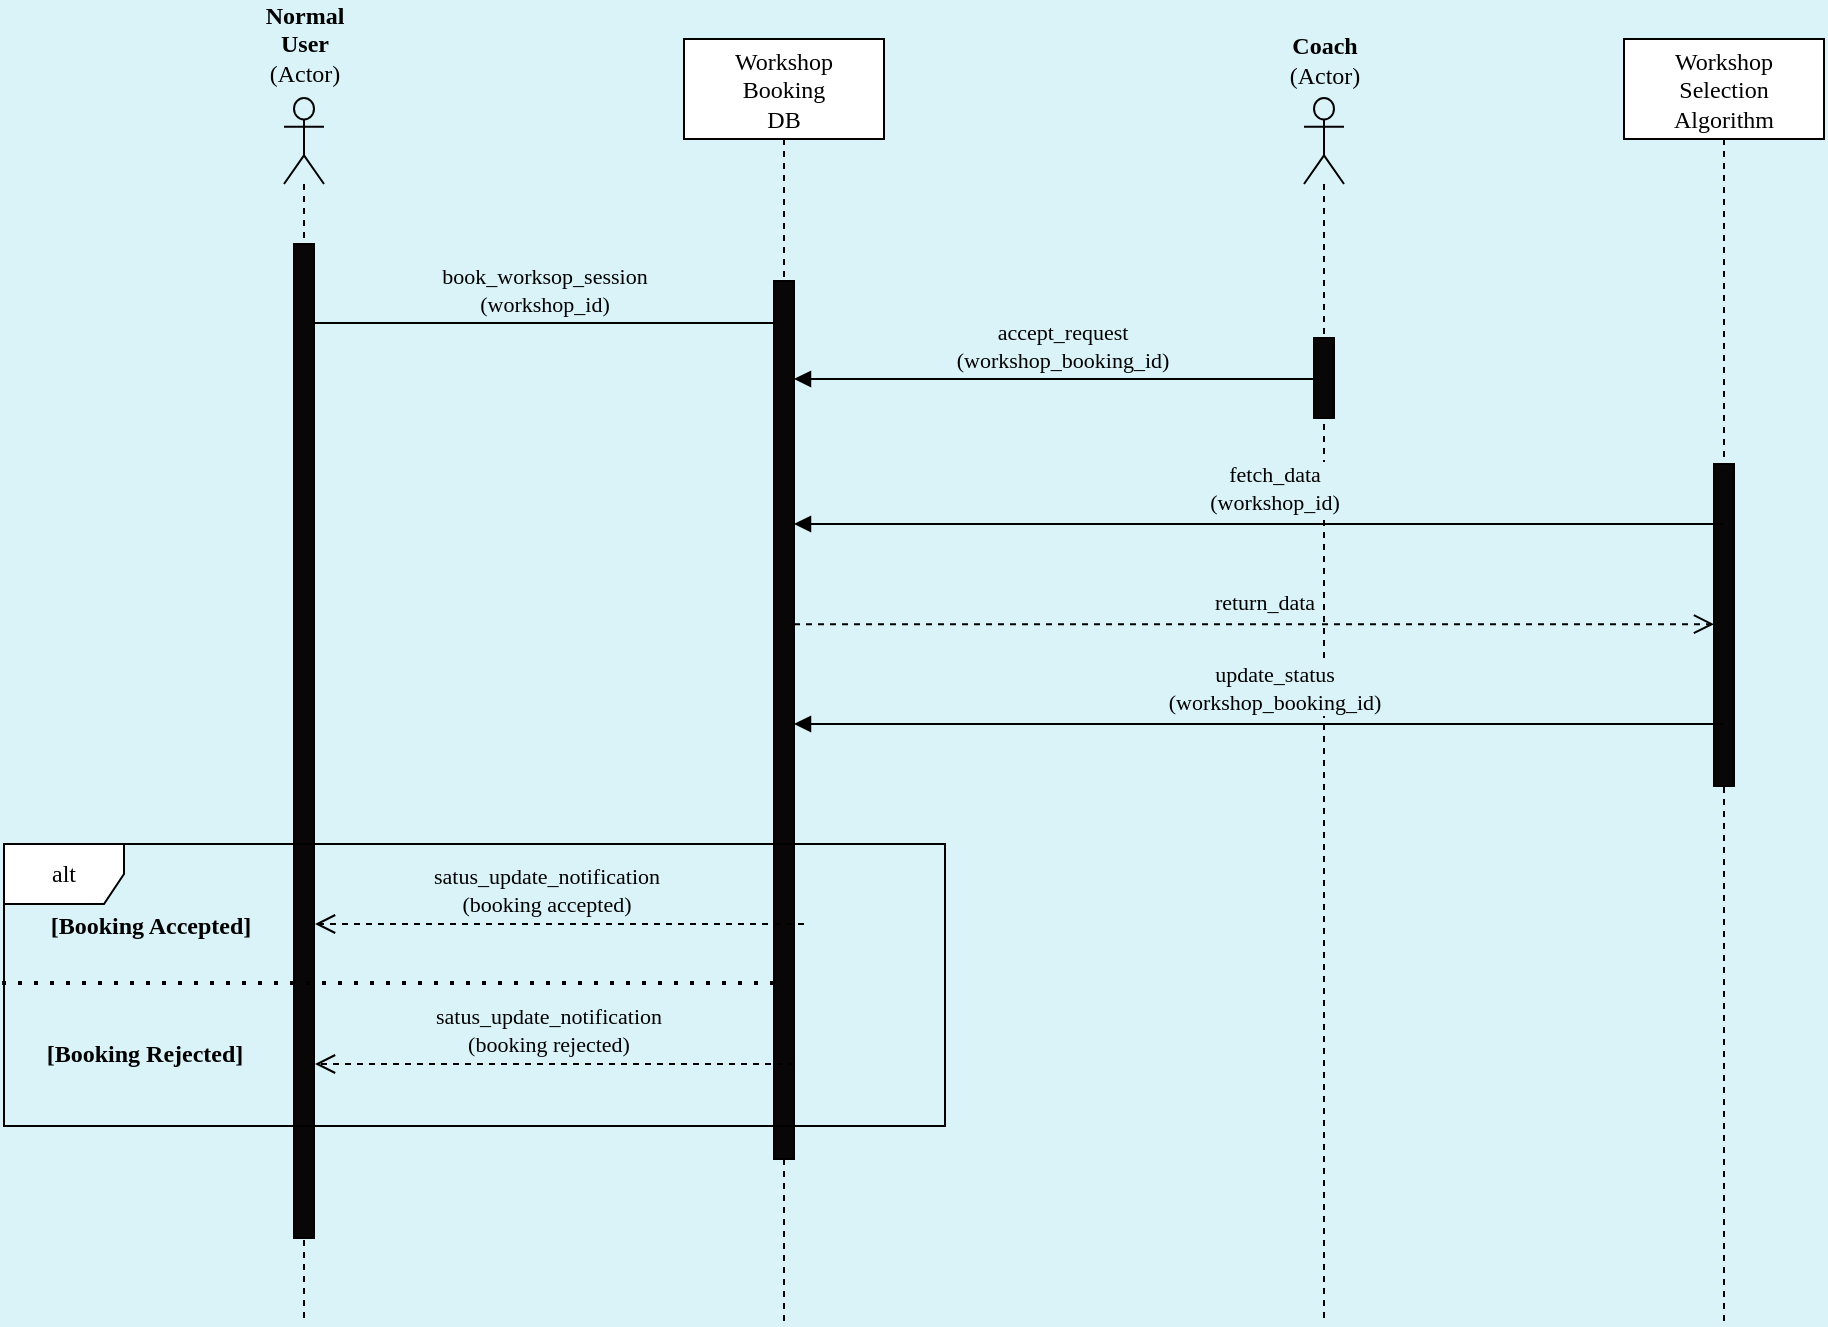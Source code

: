 <mxfile version="23.1.1" type="device">
  <diagram name="Page-1" id="p8XZxSLciv-wmF-cNKwl">
    <mxGraphModel dx="1207" dy="814" grid="1" gridSize="10" guides="1" tooltips="1" connect="1" arrows="1" fold="1" page="1" pageScale="1" pageWidth="827" pageHeight="1169" background="#D9F3F8" math="0" shadow="0">
      <root>
        <mxCell id="0" />
        <mxCell id="1" parent="0" />
        <mxCell id="bdButtcnnowy9X9QPUQ--29" value="" style="shape=umlLifeline;perimeter=lifelinePerimeter;whiteSpace=wrap;html=1;container=1;dropTarget=0;collapsible=0;recursiveResize=0;outlineConnect=0;portConstraint=eastwest;newEdgeStyle={&quot;curved&quot;:0,&quot;rounded&quot;:0};participant=umlActor;fillColor=none;size=43;" vertex="1" parent="1">
          <mxGeometry x="150" y="107" width="20" height="613" as="geometry" />
        </mxCell>
        <mxCell id="bdButtcnnowy9X9QPUQ--30" value="" style="html=1;points=[[0,0,0,0,5],[0,1,0,0,-5],[1,0,0,0,5],[1,1,0,0,-5]];perimeter=orthogonalPerimeter;outlineConnect=0;targetShapes=umlLifeline;portConstraint=eastwest;newEdgeStyle={&quot;curved&quot;:0,&quot;rounded&quot;:0};fillColor=#080606;strokeColor=#000000;" vertex="1" parent="bdButtcnnowy9X9QPUQ--29">
          <mxGeometry x="5" y="73" width="10" height="497" as="geometry" />
        </mxCell>
        <mxCell id="bdButtcnnowy9X9QPUQ--31" value="Normal&lt;br&gt;User&lt;br&gt;&lt;span style=&quot;font-weight: normal;&quot;&gt;(Actor)&lt;/span&gt;" style="text;align=center;fontStyle=1;verticalAlign=middle;spacingLeft=3;spacingRight=3;strokeColor=none;rotatable=0;points=[[0,0.5],[1,0.5]];portConstraint=eastwest;html=1;fontFamily=Poppins;fontSource=https%3A%2F%2Ffonts.googleapis.com%2Fcss%3Ffamily%3DPoppins;" vertex="1" parent="1">
          <mxGeometry x="120" y="67" width="80" height="26" as="geometry" />
        </mxCell>
        <mxCell id="bdButtcnnowy9X9QPUQ--32" value="" style="html=1;verticalAlign=bottom;endArrow=block;curved=0;rounded=0;" edge="1" parent="1">
          <mxGeometry x="-0.001" relative="1" as="geometry">
            <mxPoint x="165" y="219.5" as="sourcePoint" />
            <mxPoint x="405" y="219.5" as="targetPoint" />
            <mxPoint as="offset" />
          </mxGeometry>
        </mxCell>
        <mxCell id="bdButtcnnowy9X9QPUQ--33" value="book_worksop_session&lt;br&gt;(workshop_id)" style="edgeLabel;html=1;align=center;verticalAlign=middle;resizable=0;points=[];fontFamily=Poppins;fontSource=https%3A%2F%2Ffonts.googleapis.com%2Fcss%3Ffamily%3DPoppins;labelBackgroundColor=#D9F3F8;" vertex="1" connectable="0" parent="bdButtcnnowy9X9QPUQ--32">
          <mxGeometry x="-0.037" y="-2" relative="1" as="geometry">
            <mxPoint x="-1" y="-19" as="offset" />
          </mxGeometry>
        </mxCell>
        <mxCell id="bdButtcnnowy9X9QPUQ--34" value="&lt;font data-font-src=&quot;https://fonts.googleapis.com/css?family=Poppins&quot; face=&quot;Poppins&quot;&gt;Workshop&lt;br&gt;Booking&lt;br&gt;DB&lt;/font&gt;" style="shape=umlLifeline;perimeter=lifelinePerimeter;whiteSpace=wrap;html=1;container=1;dropTarget=0;collapsible=0;recursiveResize=0;outlineConnect=0;portConstraint=eastwest;newEdgeStyle={&quot;curved&quot;:0,&quot;rounded&quot;:0};size=50;" vertex="1" parent="1">
          <mxGeometry x="350" y="77.5" width="100" height="642.5" as="geometry" />
        </mxCell>
        <mxCell id="bdButtcnnowy9X9QPUQ--35" value="" style="html=1;points=[[0,0,0,0,5],[0,1,0,0,-5],[1,0,0,0,5],[1,1,0,0,-5]];perimeter=orthogonalPerimeter;outlineConnect=0;targetShapes=umlLifeline;portConstraint=eastwest;newEdgeStyle={&quot;curved&quot;:0,&quot;rounded&quot;:0};fillColor=#080606;strokeColor=#000000;" vertex="1" parent="bdButtcnnowy9X9QPUQ--34">
          <mxGeometry x="45" y="121" width="10" height="439" as="geometry" />
        </mxCell>
        <mxCell id="bdButtcnnowy9X9QPUQ--36" value="" style="html=1;verticalAlign=bottom;endArrow=block;curved=0;rounded=0;" edge="1" parent="1">
          <mxGeometry x="-0.001" relative="1" as="geometry">
            <mxPoint x="665" y="247.5" as="sourcePoint" />
            <mxPoint x="405" y="247.5" as="targetPoint" />
            <mxPoint as="offset" />
          </mxGeometry>
        </mxCell>
        <mxCell id="bdButtcnnowy9X9QPUQ--37" value="accept_request&lt;br&gt;(workshop_booking_id)" style="edgeLabel;html=1;align=center;verticalAlign=middle;resizable=0;points=[];fontFamily=Poppins;fontSource=https%3A%2F%2Ffonts.googleapis.com%2Fcss%3Ffamily%3DPoppins;labelBackgroundColor=#D9F3F8;" vertex="1" connectable="0" parent="bdButtcnnowy9X9QPUQ--36">
          <mxGeometry x="-0.037" y="-2" relative="1" as="geometry">
            <mxPoint x="-1" y="-15" as="offset" />
          </mxGeometry>
        </mxCell>
        <mxCell id="bdButtcnnowy9X9QPUQ--46" value="&lt;font data-font-src=&quot;https://fonts.googleapis.com/css?family=Poppins&quot; face=&quot;Poppins&quot;&gt;alt&lt;/font&gt;" style="shape=umlFrame;whiteSpace=wrap;html=1;pointerEvents=0;" vertex="1" parent="1">
          <mxGeometry x="10" y="480" width="470.5" height="141" as="geometry" />
        </mxCell>
        <mxCell id="bdButtcnnowy9X9QPUQ--48" value="" style="html=1;verticalAlign=bottom;endArrow=open;dashed=1;endSize=8;curved=0;rounded=0;" edge="1" parent="1">
          <mxGeometry relative="1" as="geometry">
            <mxPoint x="410.0" y="520" as="sourcePoint" />
            <mxPoint x="165.5" y="520" as="targetPoint" />
          </mxGeometry>
        </mxCell>
        <mxCell id="bdButtcnnowy9X9QPUQ--49" value="satus_update_notification&lt;br&gt;(booking accepted)" style="edgeLabel;html=1;align=center;verticalAlign=middle;resizable=0;points=[];fontFamily=Poppins;fontSource=https%3A%2F%2Ffonts.googleapis.com%2Fcss%3Ffamily%3DPoppins;labelBackgroundColor=#D9F3F8;" vertex="1" connectable="0" parent="bdButtcnnowy9X9QPUQ--48">
          <mxGeometry x="0.034" y="-1" relative="1" as="geometry">
            <mxPoint x="-3" y="-16" as="offset" />
          </mxGeometry>
        </mxCell>
        <mxCell id="bdButtcnnowy9X9QPUQ--50" value="" style="html=1;verticalAlign=bottom;endArrow=open;dashed=1;endSize=8;curved=0;rounded=0;" edge="1" parent="1">
          <mxGeometry relative="1" as="geometry">
            <mxPoint x="405.5" y="590" as="sourcePoint" />
            <mxPoint x="165.5" y="590" as="targetPoint" />
          </mxGeometry>
        </mxCell>
        <mxCell id="bdButtcnnowy9X9QPUQ--51" value="satus_update_notification&lt;br style=&quot;border-color: var(--border-color);&quot;&gt;(booking rejected)" style="edgeLabel;html=1;align=center;verticalAlign=middle;resizable=0;points=[];fontFamily=Poppins;fontSource=https%3A%2F%2Ffonts.googleapis.com%2Fcss%3Ffamily%3DPoppins;labelBackgroundColor=#D9F3F8;" vertex="1" connectable="0" parent="bdButtcnnowy9X9QPUQ--50">
          <mxGeometry x="0.034" y="-1" relative="1" as="geometry">
            <mxPoint y="-16" as="offset" />
          </mxGeometry>
        </mxCell>
        <mxCell id="bdButtcnnowy9X9QPUQ--52" value="[Booking Accepted]" style="text;align=center;fontStyle=1;verticalAlign=middle;spacingLeft=3;spacingRight=3;strokeColor=none;rotatable=0;points=[[0,0.5],[1,0.5]];portConstraint=eastwest;html=1;fontFamily=Poppins;fontSource=https%3A%2F%2Ffonts.googleapis.com%2Fcss%3Ffamily%3DPoppins;" vertex="1" parent="1">
          <mxGeometry x="43" y="508" width="80" height="26" as="geometry" />
        </mxCell>
        <mxCell id="bdButtcnnowy9X9QPUQ--53" value="[Booking Rejected]" style="text;align=center;fontStyle=1;verticalAlign=middle;spacingLeft=3;spacingRight=3;strokeColor=none;rotatable=0;points=[[0,0.5],[1,0.5]];portConstraint=eastwest;html=1;fontFamily=Poppins;fontSource=https%3A%2F%2Ffonts.googleapis.com%2Fcss%3Ffamily%3DPoppins;" vertex="1" parent="1">
          <mxGeometry x="40" y="572" width="80" height="26" as="geometry" />
        </mxCell>
        <mxCell id="bdButtcnnowy9X9QPUQ--55" value="" style="shape=umlLifeline;perimeter=lifelinePerimeter;whiteSpace=wrap;html=1;container=1;dropTarget=0;collapsible=0;recursiveResize=0;outlineConnect=0;portConstraint=eastwest;newEdgeStyle={&quot;curved&quot;:0,&quot;rounded&quot;:0};participant=umlActor;fillColor=none;size=43;" vertex="1" parent="1">
          <mxGeometry x="660" y="107" width="20" height="613" as="geometry" />
        </mxCell>
        <mxCell id="bdButtcnnowy9X9QPUQ--56" value="" style="html=1;points=[[0,0,0,0,5],[0,1,0,0,-5],[1,0,0,0,5],[1,1,0,0,-5]];perimeter=orthogonalPerimeter;outlineConnect=0;targetShapes=umlLifeline;portConstraint=eastwest;newEdgeStyle={&quot;curved&quot;:0,&quot;rounded&quot;:0};fillColor=#080606;strokeColor=#000000;" vertex="1" parent="bdButtcnnowy9X9QPUQ--55">
          <mxGeometry x="5" y="120" width="10" height="40" as="geometry" />
        </mxCell>
        <mxCell id="bdButtcnnowy9X9QPUQ--57" value="Coach&lt;br&gt;&lt;span style=&quot;font-weight: normal;&quot;&gt;(Actor)&lt;/span&gt;" style="text;align=center;fontStyle=1;verticalAlign=middle;spacingLeft=3;spacingRight=3;strokeColor=none;rotatable=0;points=[[0,0.5],[1,0.5]];portConstraint=eastwest;html=1;fontFamily=Poppins;fontSource=https%3A%2F%2Ffonts.googleapis.com%2Fcss%3Ffamily%3DPoppins;" vertex="1" parent="1">
          <mxGeometry x="630" y="74.5" width="80" height="26" as="geometry" />
        </mxCell>
        <mxCell id="bdButtcnnowy9X9QPUQ--58" value="&lt;font data-font-src=&quot;https://fonts.googleapis.com/css?family=Poppins&quot; face=&quot;Poppins&quot;&gt;Workshop&lt;br&gt;Selection&lt;br&gt;Algorithm&lt;/font&gt;" style="shape=umlLifeline;perimeter=lifelinePerimeter;whiteSpace=wrap;html=1;container=1;dropTarget=0;collapsible=0;recursiveResize=0;outlineConnect=0;portConstraint=eastwest;newEdgeStyle={&quot;curved&quot;:0,&quot;rounded&quot;:0};size=50;" vertex="1" parent="1">
          <mxGeometry x="820" y="77.5" width="100" height="642.5" as="geometry" />
        </mxCell>
        <mxCell id="bdButtcnnowy9X9QPUQ--59" value="" style="html=1;points=[[0,0,0,0,5],[0,1,0,0,-5],[1,0,0,0,5],[1,1,0,0,-5]];perimeter=orthogonalPerimeter;outlineConnect=0;targetShapes=umlLifeline;portConstraint=eastwest;newEdgeStyle={&quot;curved&quot;:0,&quot;rounded&quot;:0};fillColor=#080606;strokeColor=#000000;" vertex="1" parent="bdButtcnnowy9X9QPUQ--58">
          <mxGeometry x="45" y="212.5" width="10" height="161" as="geometry" />
        </mxCell>
        <mxCell id="bdButtcnnowy9X9QPUQ--60" value="" style="html=1;verticalAlign=bottom;endArrow=block;curved=0;rounded=0;" edge="1" parent="1" target="bdButtcnnowy9X9QPUQ--35">
          <mxGeometry x="-0.001" relative="1" as="geometry">
            <mxPoint x="870" y="320" as="sourcePoint" />
            <mxPoint x="610" y="320" as="targetPoint" />
            <mxPoint as="offset" />
          </mxGeometry>
        </mxCell>
        <mxCell id="bdButtcnnowy9X9QPUQ--61" value="fetch_data&lt;br&gt;(workshop_id)" style="edgeLabel;html=1;align=center;verticalAlign=middle;resizable=0;points=[];fontFamily=Poppins;fontSource=https%3A%2F%2Ffonts.googleapis.com%2Fcss%3Ffamily%3DPoppins;labelBackgroundColor=#D9F3F8;" vertex="1" connectable="0" parent="bdButtcnnowy9X9QPUQ--60">
          <mxGeometry x="-0.037" y="-2" relative="1" as="geometry">
            <mxPoint x="-1" y="-16" as="offset" />
          </mxGeometry>
        </mxCell>
        <mxCell id="bdButtcnnowy9X9QPUQ--62" value="" style="html=1;verticalAlign=bottom;endArrow=open;dashed=1;endSize=8;curved=0;rounded=0;" edge="1" parent="1">
          <mxGeometry relative="1" as="geometry">
            <mxPoint x="405" y="370.08" as="sourcePoint" />
            <mxPoint x="865" y="370.08" as="targetPoint" />
          </mxGeometry>
        </mxCell>
        <mxCell id="bdButtcnnowy9X9QPUQ--63" value="return_data" style="edgeLabel;html=1;align=center;verticalAlign=middle;resizable=0;points=[];fontFamily=Poppins;fontSource=https%3A%2F%2Ffonts.googleapis.com%2Fcss%3Ffamily%3DPoppins;labelBackgroundColor=#D9F3F8;" vertex="1" connectable="0" parent="bdButtcnnowy9X9QPUQ--62">
          <mxGeometry x="0.034" y="-1" relative="1" as="geometry">
            <mxPoint x="-3" y="-12" as="offset" />
          </mxGeometry>
        </mxCell>
        <mxCell id="bdButtcnnowy9X9QPUQ--65" value="" style="html=1;verticalAlign=bottom;endArrow=block;curved=0;rounded=0;" edge="1" parent="1">
          <mxGeometry x="-0.001" relative="1" as="geometry">
            <mxPoint x="870" y="420" as="sourcePoint" />
            <mxPoint x="405" y="420" as="targetPoint" />
            <mxPoint as="offset" />
          </mxGeometry>
        </mxCell>
        <mxCell id="bdButtcnnowy9X9QPUQ--66" value="update_status&lt;br&gt;(workshop_booking_id)" style="edgeLabel;html=1;align=center;verticalAlign=middle;resizable=0;points=[];fontFamily=Poppins;fontSource=https%3A%2F%2Ffonts.googleapis.com%2Fcss%3Ffamily%3DPoppins;labelBackgroundColor=#D9F3F8;" vertex="1" connectable="0" parent="bdButtcnnowy9X9QPUQ--65">
          <mxGeometry x="-0.037" y="-2" relative="1" as="geometry">
            <mxPoint x="-1" y="-16" as="offset" />
          </mxGeometry>
        </mxCell>
        <mxCell id="bdButtcnnowy9X9QPUQ--67" value="" style="endArrow=none;dashed=1;html=1;dashPattern=1 3;strokeWidth=2;rounded=0;entryX=-0.002;entryY=0.55;entryDx=0;entryDy=0;entryPerimeter=0;" edge="1" parent="1">
          <mxGeometry width="50" height="50" relative="1" as="geometry">
            <mxPoint x="395" y="549.55" as="sourcePoint" />
            <mxPoint x="9.059" y="549.55" as="targetPoint" />
          </mxGeometry>
        </mxCell>
      </root>
    </mxGraphModel>
  </diagram>
</mxfile>
